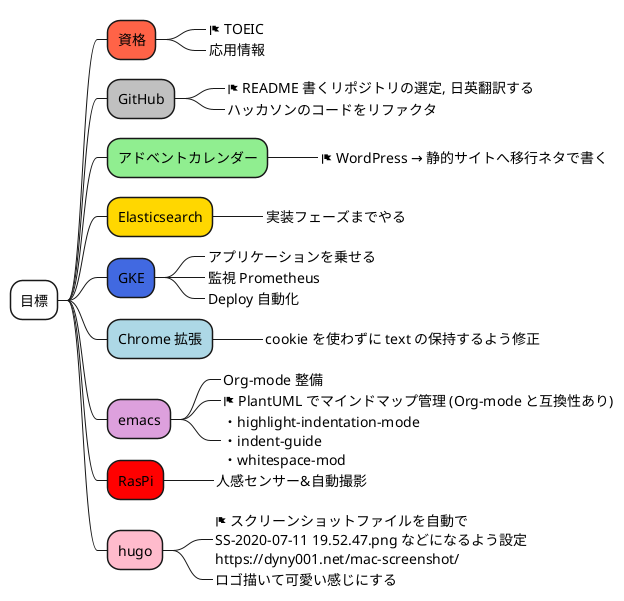 @startmindmap
*[#white] 目標
**[#tomato] 資格
***_ <&flag> TOEIC
***_ 応用情報
**[#silver] GitHub
***_ <&flag> README 書くリポジトリの選定, 日英翻訳する
***_ ハッカソンのコードをリファクタ
**[#lightgreen] アドベントカレンダー
***_ <&flag> WordPress → 静的サイトへ移行ネタで書く
**[#gold] Elasticsearch
***_ 実装フェーズまでやる
**[#royalblue] GKE
***_ アプリケーションを乗せる
***_ 監視 Prometheus
***_ Deploy 自動化 
**[#lightblue] Chrome 拡張
***_ cookie を使わずに text の保持するよう修正
**[#plum] emacs
***_ Org-mode 整備
***_ <&flag> PlantUML でマインドマップ管理 (Org-mode と互換性あり)
***_ ・highlight-indentation-mode \n・indent-guide \n・whitespace-mod
**[#red] RasPi
***_ 人感センサー&自動撮影
**[#FFBBCC] hugo
***_ <&flag> スクリーンショットファイルを自動で \nSS-2020-07-11 19.52.47.png などになるよう設定 \nhttps://dyny001.net/mac-screenshot/
***_ ロゴ描いて可愛い感じにする
@endmindmap
